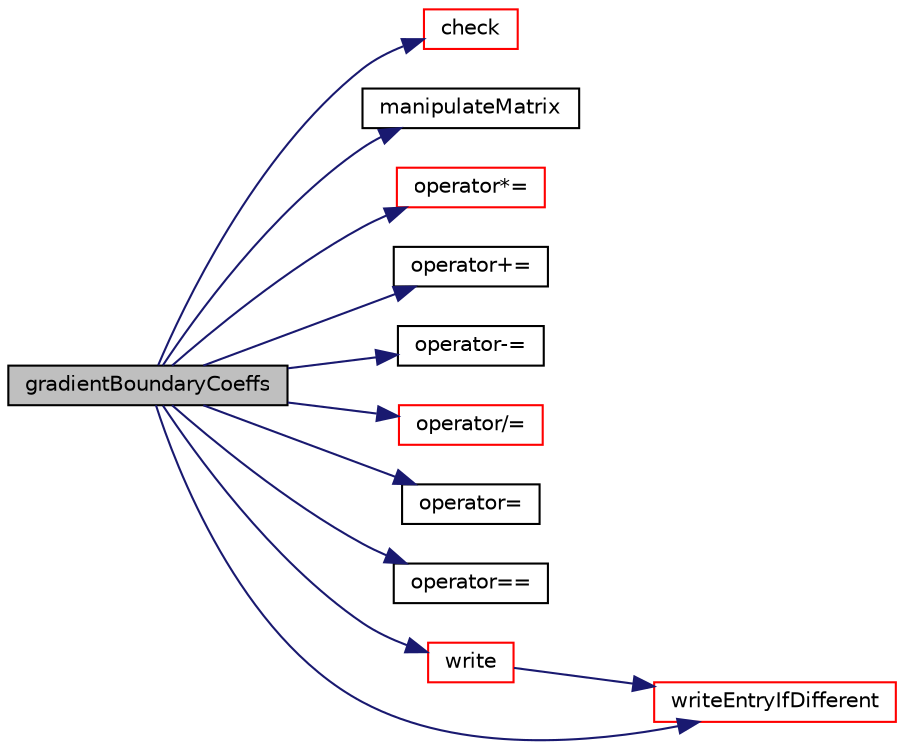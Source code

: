 digraph "gradientBoundaryCoeffs"
{
  bgcolor="transparent";
  edge [fontname="Helvetica",fontsize="10",labelfontname="Helvetica",labelfontsize="10"];
  node [fontname="Helvetica",fontsize="10",shape=record];
  rankdir="LR";
  Node1 [label="gradientBoundaryCoeffs",height=0.2,width=0.4,color="black", fillcolor="grey75", style="filled", fontcolor="black"];
  Node1 -> Node2 [color="midnightblue",fontsize="10",style="solid",fontname="Helvetica"];
  Node2 [label="check",height=0.2,width=0.4,color="red",URL="$a00903.html#aac54e6859bb1096616481e8015588a54",tooltip="Check fvPatchField<Type> against given fvPatchField<Type> "];
  Node1 -> Node3 [color="midnightblue",fontsize="10",style="solid",fontname="Helvetica"];
  Node3 [label="manipulateMatrix",height=0.2,width=0.4,color="black",URL="$a00903.html#a918a7a9b6883ae2da430decb238332e0",tooltip="Manipulate matrix. "];
  Node1 -> Node4 [color="midnightblue",fontsize="10",style="solid",fontname="Helvetica"];
  Node4 [label="operator*=",height=0.2,width=0.4,color="red",URL="$a00903.html#a9afcc088cdd9804177e31cf8b7b92a13"];
  Node1 -> Node5 [color="midnightblue",fontsize="10",style="solid",fontname="Helvetica"];
  Node5 [label="operator+=",height=0.2,width=0.4,color="black",URL="$a00903.html#aa821d3d7270ec19f8741dd62c6459baa"];
  Node1 -> Node6 [color="midnightblue",fontsize="10",style="solid",fontname="Helvetica"];
  Node6 [label="operator-=",height=0.2,width=0.4,color="black",URL="$a00903.html#a56d48dd1bd9acff3ab00a51c5971bb7a"];
  Node1 -> Node7 [color="midnightblue",fontsize="10",style="solid",fontname="Helvetica"];
  Node7 [label="operator/=",height=0.2,width=0.4,color="red",URL="$a00903.html#ada84c5b1b6373d51394fb24808818394"];
  Node1 -> Node8 [color="midnightblue",fontsize="10",style="solid",fontname="Helvetica"];
  Node8 [label="operator=",height=0.2,width=0.4,color="black",URL="$a00903.html#a6a896c9a07142ef7985d976d61181176"];
  Node1 -> Node9 [color="midnightblue",fontsize="10",style="solid",fontname="Helvetica"];
  Node9 [label="operator==",height=0.2,width=0.4,color="black",URL="$a00903.html#a3798c4d56e6290b68ef3c55d814a11ed"];
  Node1 -> Node10 [color="midnightblue",fontsize="10",style="solid",fontname="Helvetica"];
  Node10 [label="write",height=0.2,width=0.4,color="red",URL="$a00903.html#a0941061ad5a26be83b4107d05750ace6",tooltip="Write. "];
  Node10 -> Node11 [color="midnightblue",fontsize="10",style="solid",fontname="Helvetica"];
  Node11 [label="writeEntryIfDifferent",height=0.2,width=0.4,color="red",URL="$a00903.html#a97569002ee3d58328a849a609229d62a",tooltip="Helper function to write the keyword and entry only if the. "];
  Node1 -> Node11 [color="midnightblue",fontsize="10",style="solid",fontname="Helvetica"];
}
